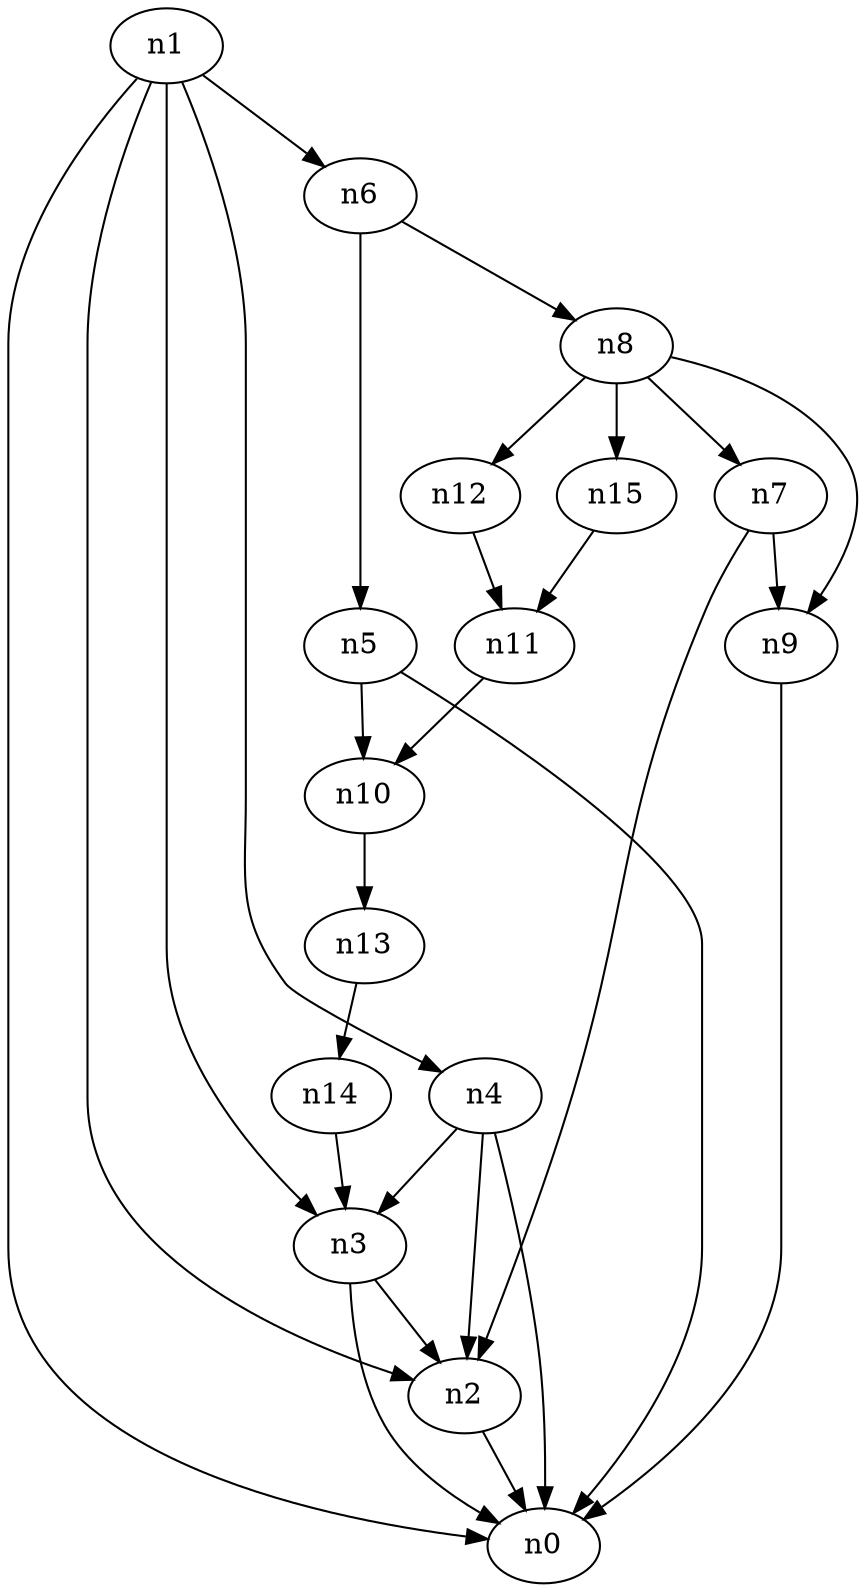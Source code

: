 digraph G {
	n1 -> n0	 [_graphml_id=e0];
	n1 -> n2	 [_graphml_id=e1];
	n1 -> n3	 [_graphml_id=e6];
	n1 -> n4	 [_graphml_id=e9];
	n1 -> n6	 [_graphml_id=e12];
	n2 -> n0	 [_graphml_id=e5];
	n3 -> n0	 [_graphml_id=e8];
	n3 -> n2	 [_graphml_id=e2];
	n4 -> n0	 [_graphml_id=e4];
	n4 -> n2	 [_graphml_id=e7];
	n4 -> n3	 [_graphml_id=e3];
	n5 -> n0	 [_graphml_id=e10];
	n5 -> n10	 [_graphml_id=e19];
	n6 -> n5	 [_graphml_id=e11];
	n6 -> n8	 [_graphml_id=e15];
	n7 -> n2	 [_graphml_id=e13];
	n7 -> n9	 [_graphml_id=e16];
	n8 -> n7	 [_graphml_id=e14];
	n8 -> n9	 [_graphml_id=e17];
	n8 -> n12	 [_graphml_id=e22];
	n8 -> n15	 [_graphml_id=e27];
	n9 -> n0	 [_graphml_id=e18];
	n10 -> n13	 [_graphml_id=e23];
	n11 -> n10	 [_graphml_id=e20];
	n12 -> n11	 [_graphml_id=e21];
	n13 -> n14	 [_graphml_id=e24];
	n14 -> n3	 [_graphml_id=e25];
	n15 -> n11	 [_graphml_id=e26];
}
